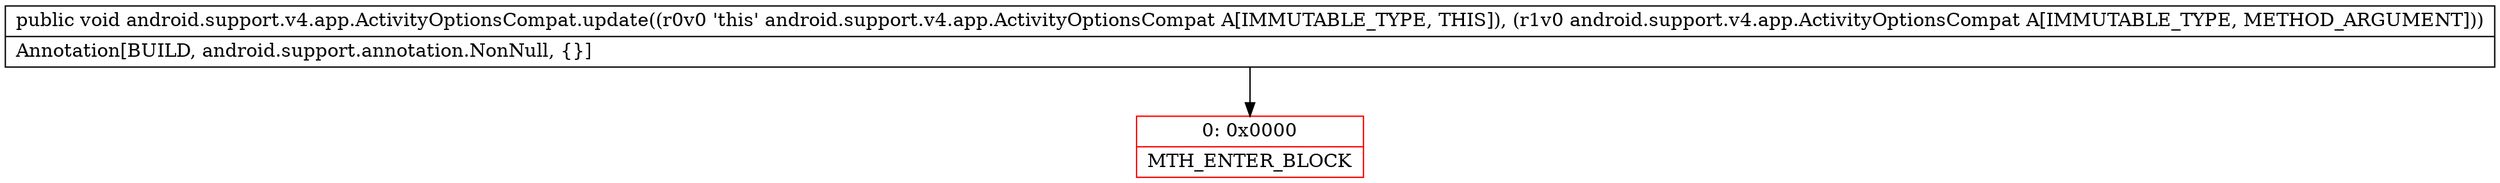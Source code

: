 digraph "CFG forandroid.support.v4.app.ActivityOptionsCompat.update(Landroid\/support\/v4\/app\/ActivityOptionsCompat;)V" {
subgraph cluster_Region_1441480346 {
label = "R(0)";
node [shape=record,color=blue];
}
Node_0 [shape=record,color=red,label="{0\:\ 0x0000|MTH_ENTER_BLOCK\l}"];
MethodNode[shape=record,label="{public void android.support.v4.app.ActivityOptionsCompat.update((r0v0 'this' android.support.v4.app.ActivityOptionsCompat A[IMMUTABLE_TYPE, THIS]), (r1v0 android.support.v4.app.ActivityOptionsCompat A[IMMUTABLE_TYPE, METHOD_ARGUMENT]))  | Annotation[BUILD, android.support.annotation.NonNull, \{\}]\l}"];
MethodNode -> Node_0;
}

